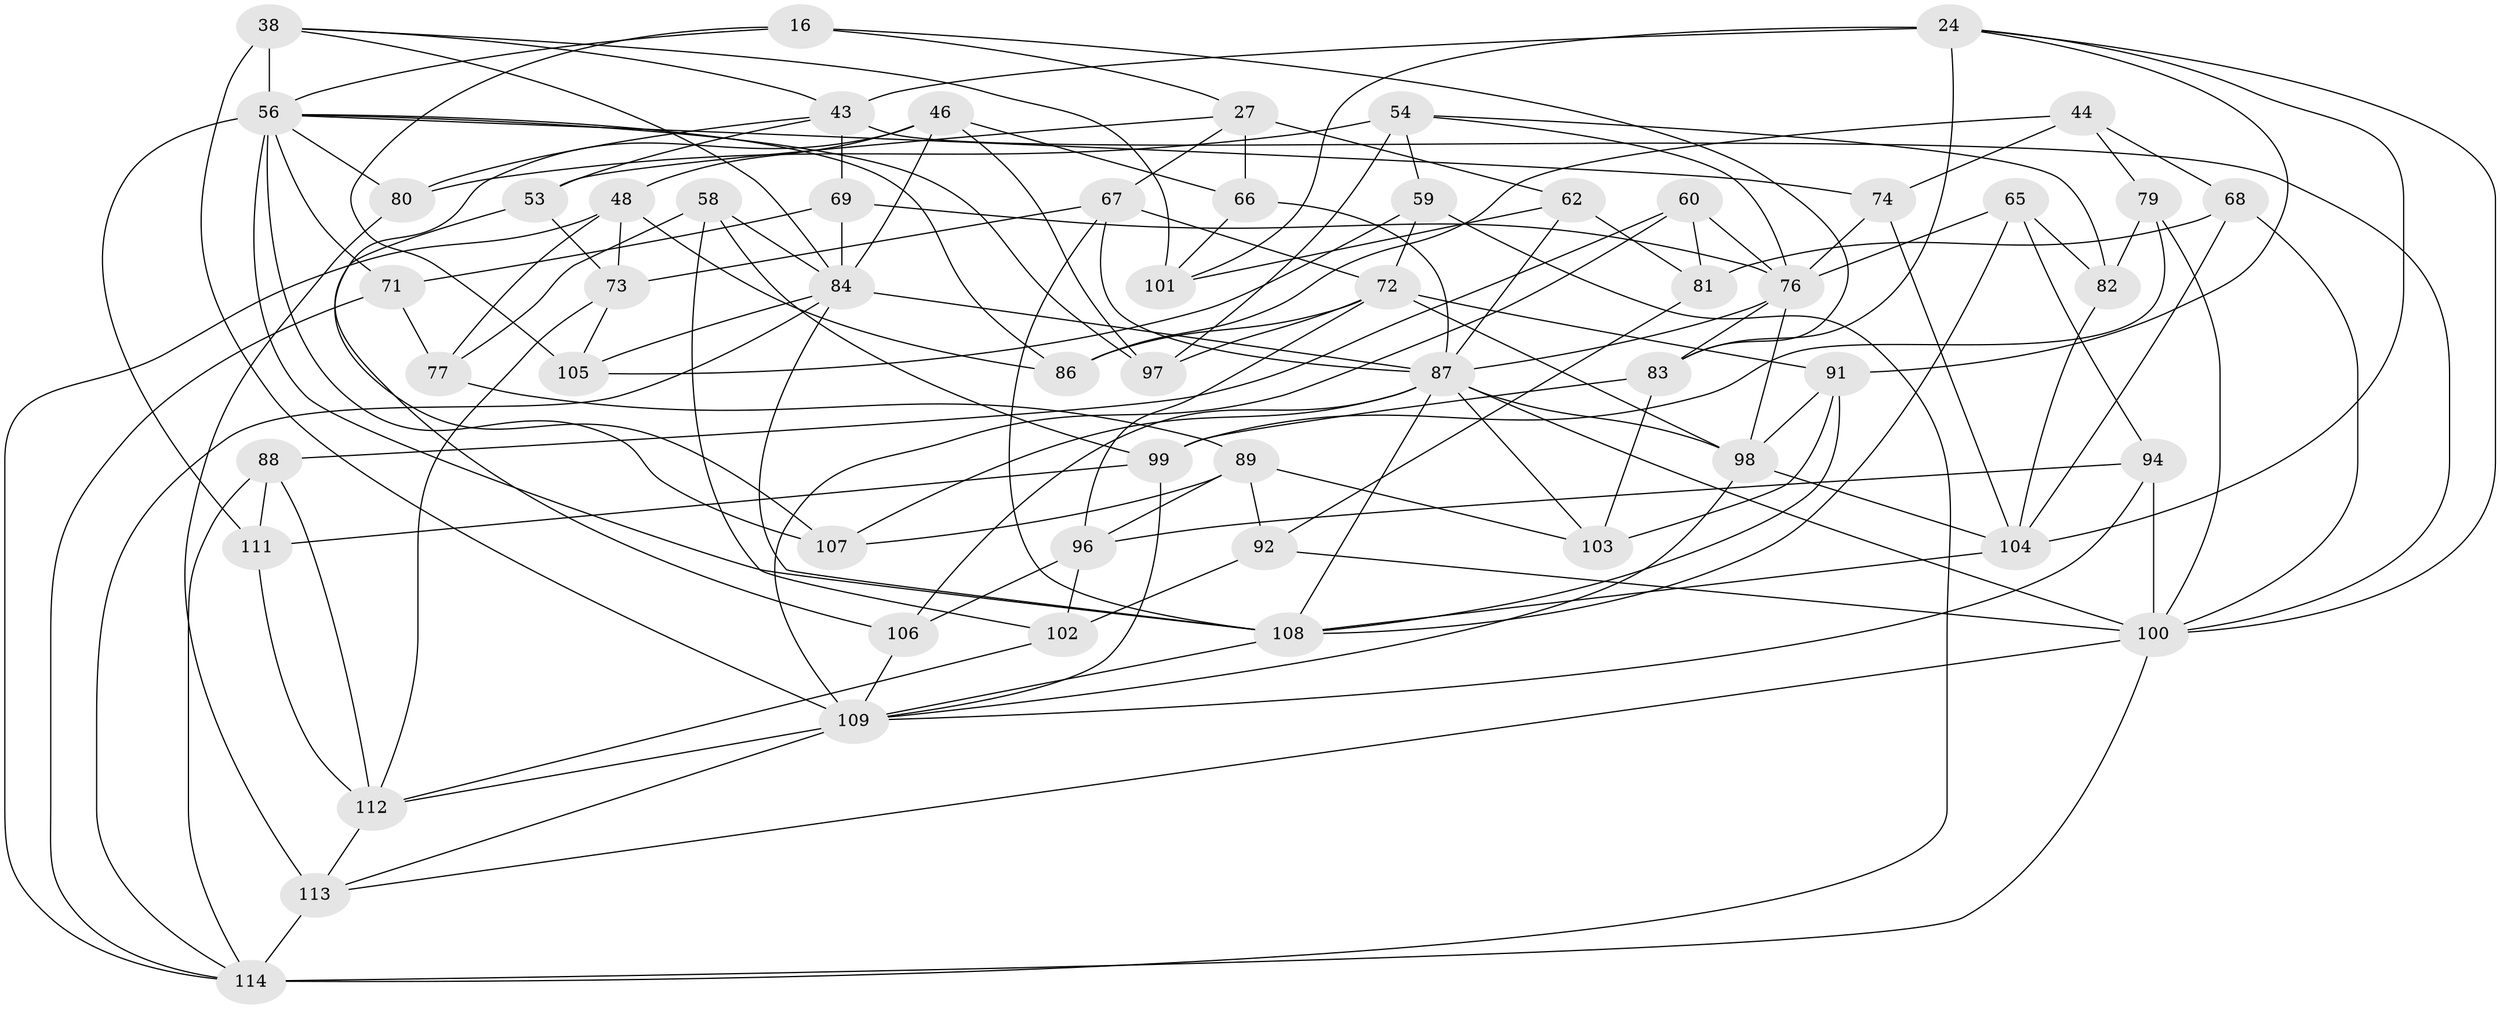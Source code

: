 // original degree distribution, {4: 1.0}
// Generated by graph-tools (version 1.1) at 2025/59/03/09/25 04:59:08]
// undirected, 57 vertices, 146 edges
graph export_dot {
graph [start="1"]
  node [color=gray90,style=filled];
  16;
  24 [super="+8+18"];
  27 [super="+5"];
  38 [super="+2+13"];
  43 [super="+14+23"];
  44;
  46 [super="+45"];
  48 [super="+10"];
  53;
  54 [super="+40"];
  56 [super="+3+35+50"];
  58;
  59;
  60;
  62;
  65;
  66;
  67 [super="+33"];
  68;
  69;
  71;
  72 [super="+6+7"];
  73 [super="+4"];
  74;
  76 [super="+22+39+63"];
  77;
  79;
  80 [super="+78"];
  81;
  82;
  83 [super="+25"];
  84 [super="+17+31+55"];
  86;
  87 [super="+75"];
  88;
  89 [super="+64"];
  91 [super="+47"];
  92;
  94;
  96 [super="+15"];
  97;
  98 [super="+11+85"];
  99 [super="+57"];
  100 [super="+70"];
  101;
  102;
  103;
  104 [super="+36"];
  105 [super="+93"];
  106;
  107;
  108 [super="+90+95"];
  109 [super="+21+28+61"];
  111;
  112 [super="+42"];
  113 [super="+52"];
  114 [super="+37+110"];
  16 -- 105;
  16 -- 83;
  16 -- 56;
  16 -- 27;
  24 -- 83 [weight=2];
  24 -- 101;
  24 -- 104;
  24 -- 91;
  24 -- 43 [weight=2];
  24 -- 100;
  27 -- 66;
  27 -- 53;
  27 -- 67 [weight=2];
  27 -- 62;
  38 -- 101;
  38 -- 56 [weight=3];
  38 -- 43;
  38 -- 84;
  38 -- 109 [weight=2];
  43 -- 69;
  43 -- 80 [weight=2];
  43 -- 53;
  43 -- 100;
  44 -- 86;
  44 -- 79;
  44 -- 68;
  44 -- 74;
  46 -- 97;
  46 -- 107;
  46 -- 48 [weight=2];
  46 -- 66;
  46 -- 84;
  48 -- 77;
  48 -- 86;
  48 -- 73;
  48 -- 114;
  53 -- 106;
  53 -- 73;
  54 -- 80 [weight=2];
  54 -- 97;
  54 -- 59;
  54 -- 82;
  54 -- 76;
  56 -- 71;
  56 -- 74;
  56 -- 107;
  56 -- 97;
  56 -- 111;
  56 -- 80;
  56 -- 86;
  56 -- 108 [weight=3];
  58 -- 77;
  58 -- 102;
  58 -- 99;
  58 -- 84;
  59 -- 114;
  59 -- 105;
  59 -- 72;
  60 -- 88;
  60 -- 81;
  60 -- 109;
  60 -- 76;
  62 -- 81;
  62 -- 101;
  62 -- 87;
  65 -- 108;
  65 -- 82;
  65 -- 94;
  65 -- 76;
  66 -- 101;
  66 -- 87;
  67 -- 73;
  67 -- 72;
  67 -- 87;
  67 -- 108;
  68 -- 81;
  68 -- 100;
  68 -- 104;
  69 -- 76;
  69 -- 71;
  69 -- 84;
  71 -- 77;
  71 -- 114;
  72 -- 97;
  72 -- 86;
  72 -- 98;
  72 -- 96;
  72 -- 91 [weight=2];
  73 -- 105 [weight=2];
  73 -- 112;
  74 -- 104;
  74 -- 76;
  76 -- 83 [weight=2];
  76 -- 98 [weight=2];
  76 -- 87;
  77 -- 89;
  79 -- 82;
  79 -- 99;
  79 -- 100;
  80 -- 113;
  81 -- 92;
  82 -- 104;
  83 -- 99 [weight=2];
  83 -- 103;
  84 -- 114;
  84 -- 87 [weight=2];
  84 -- 105 [weight=2];
  84 -- 108;
  87 -- 100 [weight=2];
  87 -- 98;
  87 -- 103;
  87 -- 106;
  87 -- 107;
  87 -- 108 [weight=2];
  88 -- 112;
  88 -- 111;
  88 -- 114;
  89 -- 107;
  89 -- 92;
  89 -- 96 [weight=2];
  89 -- 103;
  91 -- 103;
  91 -- 98;
  91 -- 108;
  92 -- 102;
  92 -- 100;
  94 -- 96;
  94 -- 109;
  94 -- 100;
  96 -- 106;
  96 -- 102;
  98 -- 109;
  98 -- 104 [weight=2];
  99 -- 111;
  99 -- 109;
  100 -- 113;
  100 -- 114;
  102 -- 112;
  104 -- 108 [weight=2];
  106 -- 109;
  108 -- 109;
  109 -- 113;
  109 -- 112;
  111 -- 112;
  112 -- 113;
  113 -- 114 [weight=2];
}
